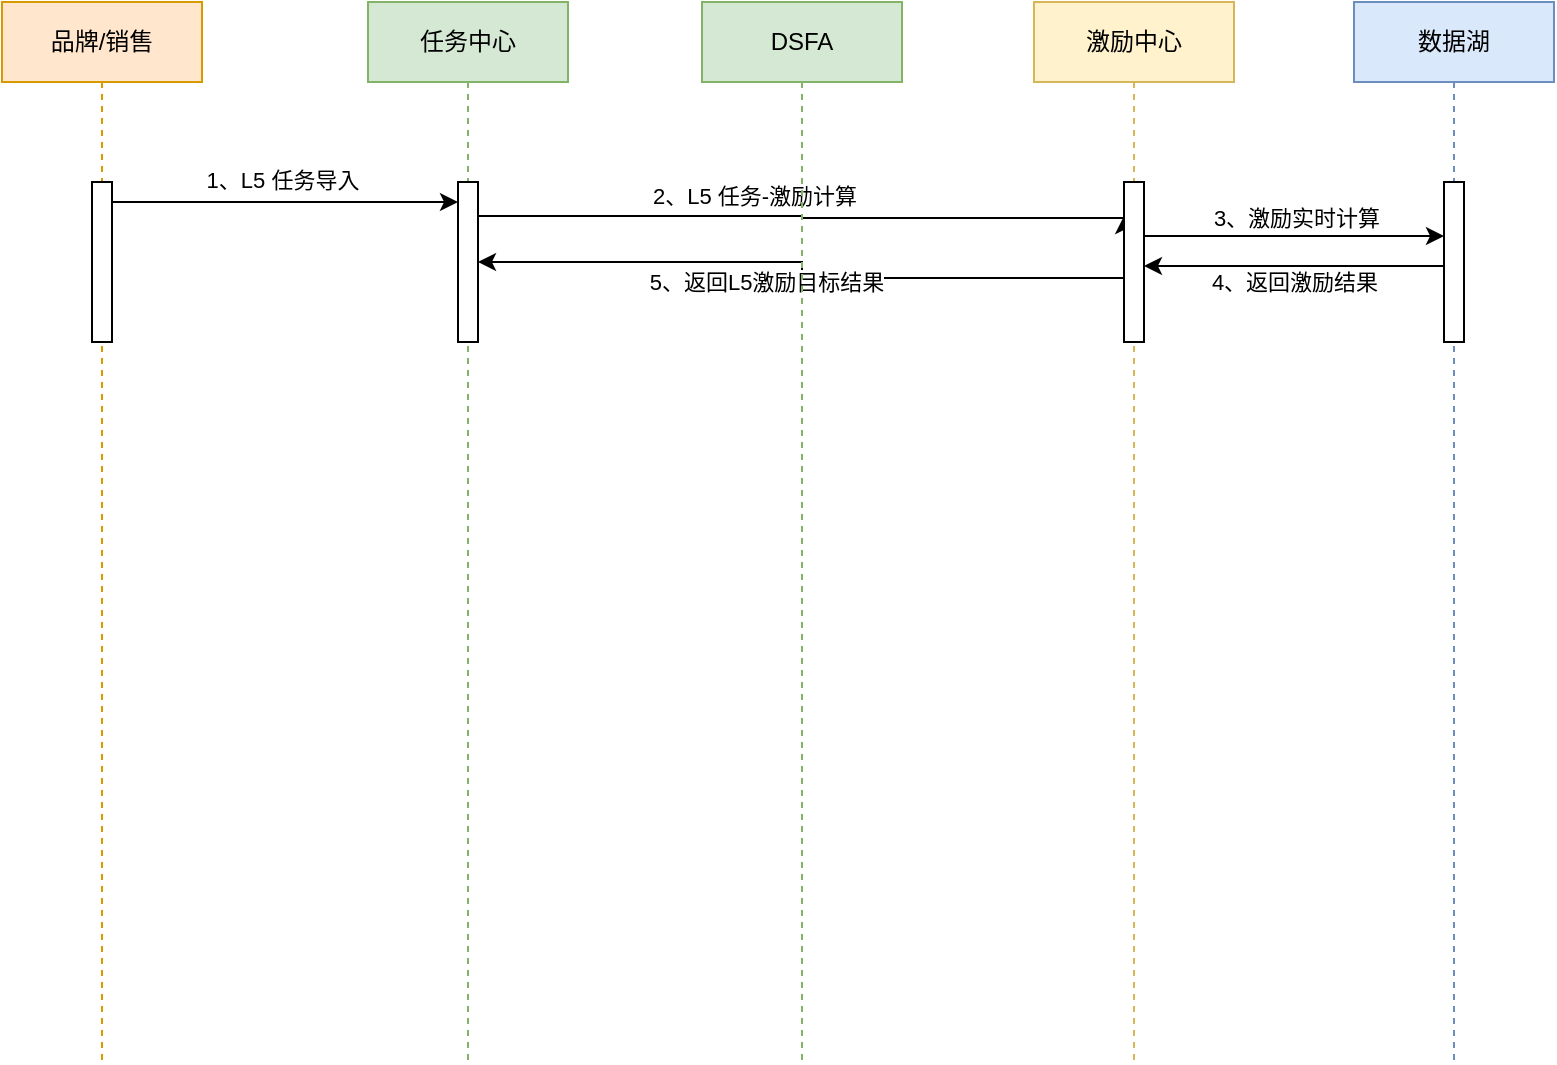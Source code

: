 <mxfile version="25.0.3">
  <diagram name="第 1 页" id="QtLcYjfqMq8RCf72X1yj">
    <mxGraphModel dx="1336" dy="871" grid="1" gridSize="10" guides="1" tooltips="1" connect="1" arrows="1" fold="1" page="1" pageScale="1" pageWidth="827" pageHeight="1169" math="0" shadow="0">
      <root>
        <mxCell id="0" />
        <mxCell id="1" parent="0" />
        <mxCell id="hBJYv0mAiT1ot96n30vC-28" value="品牌/销售" style="shape=umlLifeline;perimeter=lifelinePerimeter;whiteSpace=wrap;html=1;container=1;dropTarget=0;collapsible=0;recursiveResize=0;outlineConnect=0;portConstraint=eastwest;newEdgeStyle={&quot;curved&quot;:0,&quot;rounded&quot;:0};movable=0;resizable=0;rotatable=0;deletable=0;editable=0;locked=1;connectable=0;fillColor=#ffe6cc;strokeColor=#d79b00;" vertex="1" parent="1">
          <mxGeometry x="64" y="100" width="100" height="530" as="geometry" />
        </mxCell>
        <mxCell id="hBJYv0mAiT1ot96n30vC-29" value="数据湖" style="shape=umlLifeline;perimeter=lifelinePerimeter;whiteSpace=wrap;html=1;container=1;dropTarget=0;collapsible=0;recursiveResize=0;outlineConnect=0;portConstraint=eastwest;newEdgeStyle={&quot;curved&quot;:0,&quot;rounded&quot;:0};movable=0;resizable=0;rotatable=0;deletable=0;editable=0;locked=1;connectable=0;fillColor=#dae8fc;strokeColor=#6c8ebf;" vertex="1" parent="1">
          <mxGeometry x="740" y="100" width="100" height="530" as="geometry" />
        </mxCell>
        <mxCell id="hBJYv0mAiT1ot96n30vC-30" value="激励中心" style="shape=umlLifeline;perimeter=lifelinePerimeter;whiteSpace=wrap;html=1;container=1;dropTarget=0;collapsible=0;recursiveResize=0;outlineConnect=0;portConstraint=eastwest;newEdgeStyle={&quot;curved&quot;:0,&quot;rounded&quot;:0};movable=0;resizable=0;rotatable=0;deletable=0;editable=0;locked=1;connectable=0;fillColor=#fff2cc;strokeColor=#d6b656;" vertex="1" parent="1">
          <mxGeometry x="580" y="100" width="100" height="530" as="geometry" />
        </mxCell>
        <mxCell id="hBJYv0mAiT1ot96n30vC-31" value="任务中心" style="shape=umlLifeline;perimeter=lifelinePerimeter;whiteSpace=wrap;html=1;container=1;dropTarget=0;collapsible=0;recursiveResize=0;outlineConnect=0;portConstraint=eastwest;newEdgeStyle={&quot;curved&quot;:0,&quot;rounded&quot;:0};movable=0;resizable=0;rotatable=0;deletable=0;editable=0;locked=1;connectable=0;fillColor=#d5e8d4;strokeColor=#82b366;" vertex="1" parent="1">
          <mxGeometry x="247" y="100" width="100" height="530" as="geometry" />
        </mxCell>
        <mxCell id="hBJYv0mAiT1ot96n30vC-43" value="" style="edgeStyle=orthogonalEdgeStyle;rounded=0;orthogonalLoop=1;jettySize=auto;html=1;curved=0;" edge="1" parent="1">
          <mxGeometry relative="1" as="geometry">
            <mxPoint x="119" y="200" as="sourcePoint" />
            <mxPoint x="292" y="200" as="targetPoint" />
          </mxGeometry>
        </mxCell>
        <mxCell id="hBJYv0mAiT1ot96n30vC-44" value="1、L5 任务导入" style="edgeLabel;html=1;align=center;verticalAlign=middle;resizable=0;points=[];" vertex="1" connectable="0" parent="hBJYv0mAiT1ot96n30vC-43">
          <mxGeometry x="-0.193" y="1" relative="1" as="geometry">
            <mxPoint x="15" y="-10" as="offset" />
          </mxGeometry>
        </mxCell>
        <mxCell id="hBJYv0mAiT1ot96n30vC-39" value="" style="html=1;points=[[0,0,0,0,5],[0,1,0,0,-5],[1,0,0,0,5],[1,1,0,0,-5]];perimeter=orthogonalPerimeter;outlineConnect=0;targetShapes=umlLifeline;portConstraint=eastwest;newEdgeStyle={&quot;curved&quot;:0,&quot;rounded&quot;:0};" vertex="1" parent="1">
          <mxGeometry x="109" y="190" width="10" height="80" as="geometry" />
        </mxCell>
        <mxCell id="hBJYv0mAiT1ot96n30vC-46" value="" style="edgeStyle=orthogonalEdgeStyle;rounded=0;orthogonalLoop=1;jettySize=auto;html=1;curved=0;" edge="1" parent="1" source="hBJYv0mAiT1ot96n30vC-42">
          <mxGeometry relative="1" as="geometry">
            <mxPoint x="438" y="207" as="sourcePoint" />
            <mxPoint x="625" y="207" as="targetPoint" />
            <Array as="points">
              <mxPoint x="464" y="207" />
              <mxPoint x="625" y="208" />
            </Array>
          </mxGeometry>
        </mxCell>
        <mxCell id="hBJYv0mAiT1ot96n30vC-47" value="2、L5 任务-激励计算" style="edgeLabel;html=1;align=center;verticalAlign=middle;resizable=0;points=[];" vertex="1" connectable="0" parent="hBJYv0mAiT1ot96n30vC-46">
          <mxGeometry x="-0.195" y="1" relative="1" as="geometry">
            <mxPoint x="7" y="-9" as="offset" />
          </mxGeometry>
        </mxCell>
        <mxCell id="hBJYv0mAiT1ot96n30vC-42" value="" style="html=1;points=[[0,0,0,0,5],[0,1,0,0,-5],[1,0,0,0,5],[1,1,0,0,-5]];perimeter=orthogonalPerimeter;outlineConnect=0;targetShapes=umlLifeline;portConstraint=eastwest;newEdgeStyle={&quot;curved&quot;:0,&quot;rounded&quot;:0};" vertex="1" parent="1">
          <mxGeometry x="292" y="190" width="10" height="80" as="geometry" />
        </mxCell>
        <mxCell id="hBJYv0mAiT1ot96n30vC-49" value="" style="edgeStyle=orthogonalEdgeStyle;rounded=0;orthogonalLoop=1;jettySize=auto;html=1;curved=0;" edge="1" parent="1">
          <mxGeometry relative="1" as="geometry">
            <mxPoint x="635" y="217" as="sourcePoint" />
            <mxPoint x="785" y="217" as="targetPoint" />
          </mxGeometry>
        </mxCell>
        <mxCell id="hBJYv0mAiT1ot96n30vC-50" value="3、激励实时计算" style="edgeLabel;html=1;align=center;verticalAlign=middle;resizable=0;points=[];" vertex="1" connectable="0" parent="hBJYv0mAiT1ot96n30vC-49">
          <mxGeometry x="-0.154" y="1" relative="1" as="geometry">
            <mxPoint x="12" y="-8" as="offset" />
          </mxGeometry>
        </mxCell>
        <mxCell id="hBJYv0mAiT1ot96n30vC-55" value="" style="edgeStyle=orthogonalEdgeStyle;rounded=0;orthogonalLoop=1;jettySize=auto;html=1;curved=0;" edge="1" parent="1" target="hBJYv0mAiT1ot96n30vC-42">
          <mxGeometry relative="1" as="geometry">
            <mxPoint x="625" y="237" as="sourcePoint" />
            <mxPoint x="438" y="237" as="targetPoint" />
            <Array as="points">
              <mxPoint x="464" y="238" />
              <mxPoint x="464" y="230" />
            </Array>
          </mxGeometry>
        </mxCell>
        <mxCell id="hBJYv0mAiT1ot96n30vC-56" value="5、返回L5激励目标结果" style="edgeLabel;html=1;align=center;verticalAlign=middle;resizable=0;points=[];" vertex="1" connectable="0" parent="hBJYv0mAiT1ot96n30vC-55">
          <mxGeometry x="0.23" y="-2" relative="1" as="geometry">
            <mxPoint x="16" y="12" as="offset" />
          </mxGeometry>
        </mxCell>
        <mxCell id="hBJYv0mAiT1ot96n30vC-45" value="" style="html=1;points=[[0,0,0,0,5],[0,1,0,0,-5],[1,0,0,0,5],[1,1,0,0,-5]];perimeter=orthogonalPerimeter;outlineConnect=0;targetShapes=umlLifeline;portConstraint=eastwest;newEdgeStyle={&quot;curved&quot;:0,&quot;rounded&quot;:0};" vertex="1" parent="1">
          <mxGeometry x="625" y="190" width="10" height="80" as="geometry" />
        </mxCell>
        <mxCell id="hBJYv0mAiT1ot96n30vC-52" value="" style="edgeStyle=orthogonalEdgeStyle;rounded=0;orthogonalLoop=1;jettySize=auto;html=1;curved=0;" edge="1" parent="1">
          <mxGeometry relative="1" as="geometry">
            <mxPoint x="785" y="232.029" as="sourcePoint" />
            <mxPoint x="635" y="232" as="targetPoint" />
          </mxGeometry>
        </mxCell>
        <mxCell id="hBJYv0mAiT1ot96n30vC-53" value="4、返回激励结果" style="edgeLabel;html=1;align=center;verticalAlign=middle;resizable=0;points=[];" vertex="1" connectable="0" parent="hBJYv0mAiT1ot96n30vC-52">
          <mxGeometry x="0.214" relative="1" as="geometry">
            <mxPoint x="16" y="8" as="offset" />
          </mxGeometry>
        </mxCell>
        <mxCell id="hBJYv0mAiT1ot96n30vC-48" value="" style="html=1;points=[[0,0,0,0,5],[0,1,0,0,-5],[1,0,0,0,5],[1,1,0,0,-5]];perimeter=orthogonalPerimeter;outlineConnect=0;targetShapes=umlLifeline;portConstraint=eastwest;newEdgeStyle={&quot;curved&quot;:0,&quot;rounded&quot;:0};" vertex="1" parent="1">
          <mxGeometry x="785" y="190" width="10" height="80" as="geometry" />
        </mxCell>
        <mxCell id="hBJYv0mAiT1ot96n30vC-57" value="DSFA" style="shape=umlLifeline;perimeter=lifelinePerimeter;whiteSpace=wrap;html=1;container=1;dropTarget=0;collapsible=0;recursiveResize=0;outlineConnect=0;portConstraint=eastwest;newEdgeStyle={&quot;curved&quot;:0,&quot;rounded&quot;:0};movable=0;resizable=0;rotatable=0;deletable=0;editable=0;locked=1;connectable=0;fillColor=#d5e8d4;strokeColor=#82b366;" vertex="1" parent="1">
          <mxGeometry x="414" y="100" width="100" height="530" as="geometry" />
        </mxCell>
      </root>
    </mxGraphModel>
  </diagram>
</mxfile>
